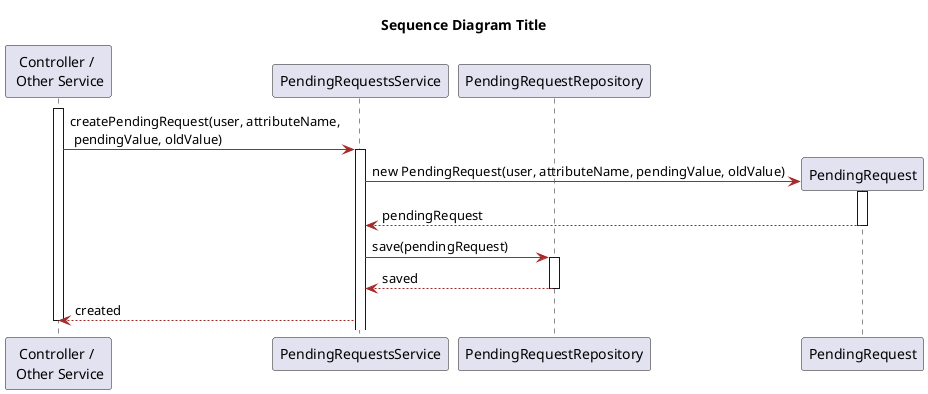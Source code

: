 @startuml
title Sequence Diagram Title
skinparam classAttributeIconSize 0

skinparam class {
    LifeLineBorderColor DodgerBlue
    LifeLineBackgroundColor APPLICATION
    BackgroundColor LemonChiffon
    ArrowColor Brown
    BorderColor SaddleBrown
}

skinparam packageStyle rectangle

skinparam card {
    LifeLineBorderColor DodgerBlue
    LifeLineBackgroundColor APPLICATION
    BackgroundColor LemonChiffon
    ArrowColor Brown
    BorderColor SaddleBrown
}


participant "Controller / \n Other Service" as Controller
participant "PendingRequestsService" as service
participant "PendingRequestRepository" as repository
participant "PendingRequest" as pendingRequest


activate Controller
Controller -> service : createPendingRequest(user, attributeName, \n pendingValue, oldValue)
activate service
service -> pendingRequest** : new PendingRequest(user, attributeName, pendingValue, oldValue)
activate pendingRequest
pendingRequest -->service : pendingRequest
deactivate pendingRequest
service -> repository : save(pendingRequest)
activate repository
repository --> service : saved
deactivate repository
service --> Controller : created
deactivate Controller
@enduml